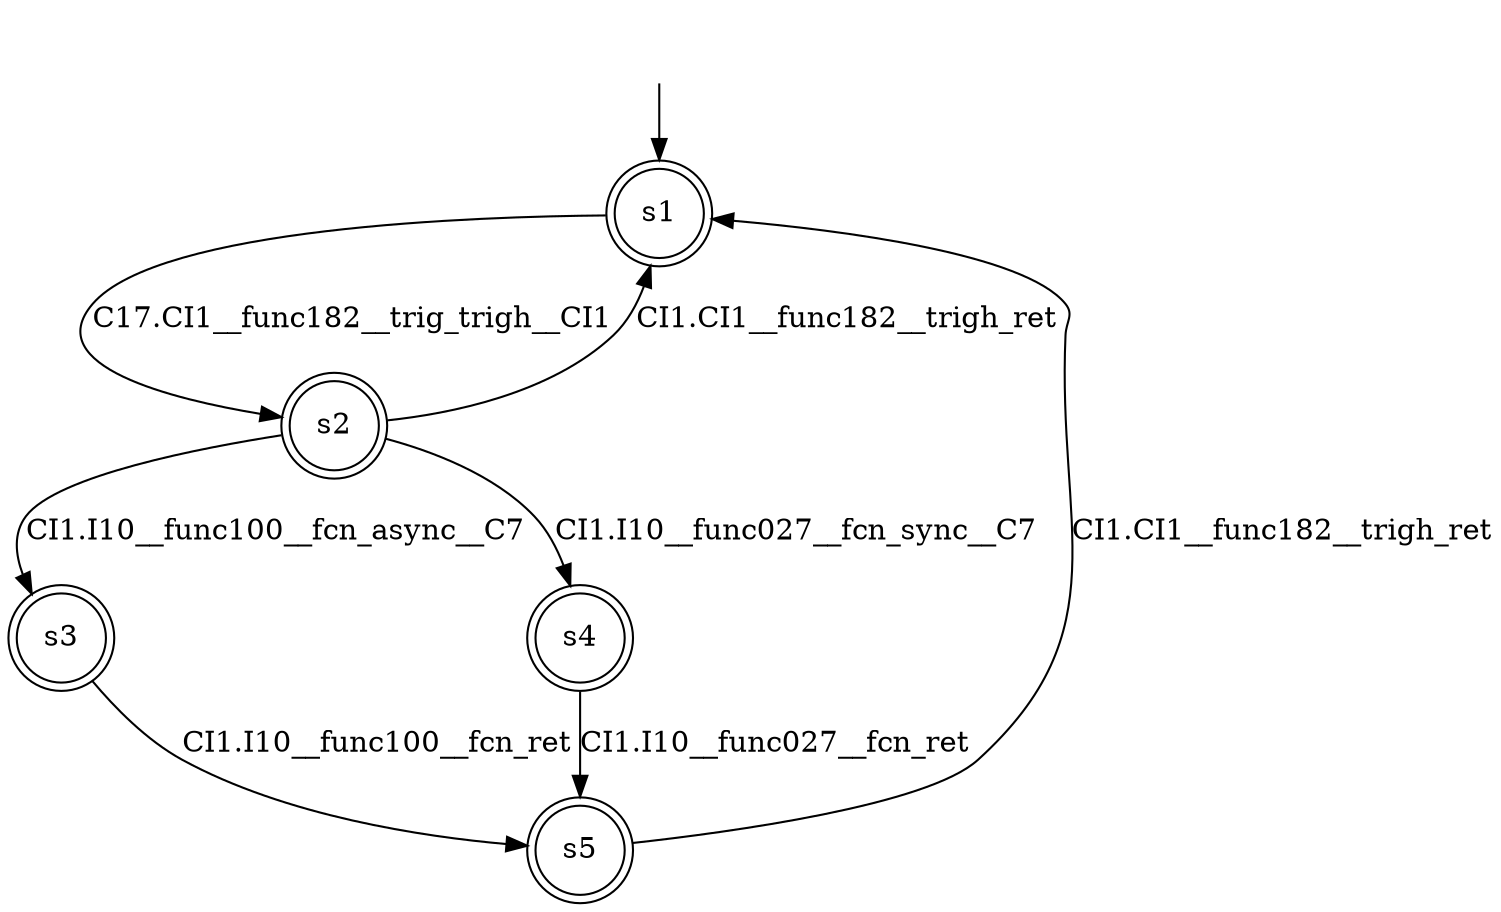 digraph automaton {
	1 [label=<s1> shape="doublecircle"];
	2 [label=<s2> shape="doublecircle"];
	3 [label=<s3> shape="doublecircle"];
	4 [label=<s4> shape="doublecircle"];
	5 [label=<s5> shape="doublecircle"];
	__init1 [label=<> shape="none"];
	__init1 -> 1;
	1 -> 2 [label=<C17.CI1__func182__trig_trigh__CI1> id="1-0-2"];
	2 -> 3 [label=<CI1.I10__func100__fcn_async__C7> id="2-0-3"];
	2 -> 1 [label=<CI1.CI1__func182__trigh_ret> id="2-1-1"];
	2 -> 4 [label=<CI1.I10__func027__fcn_sync__C7> id="2-2-4"];
	3 -> 5 [label=<CI1.I10__func100__fcn_ret> id="3-0-5"];
	4 -> 5 [label=<CI1.I10__func027__fcn_ret> id="4-0-5"];
	5 -> 1 [label=<CI1.CI1__func182__trigh_ret> id="5-0-1"];
}
